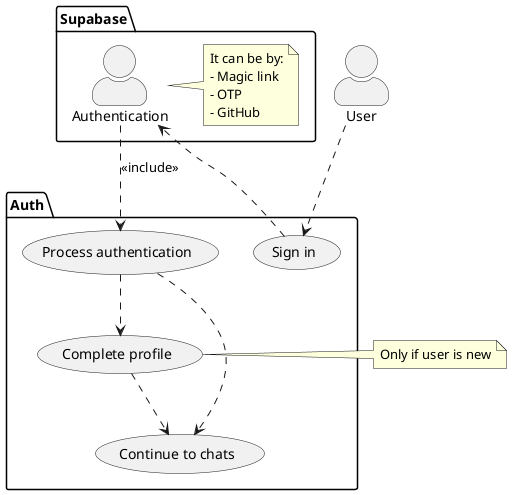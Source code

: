 @startuml sig_in_use_case

skinparam ActorStyle awesome

actor User

package Supabase {
    actor Authentication as supa_auth

    note right of supa_auth
        It can be by:
        - Magic link
        - OTP
        - GitHub
    end note
}

package "Auth" {
    usecase "Sign in" as sign_in
    usecase "Process authentication" as auth
    usecase "Complete profile" as complete_profile
    usecase "Continue to chats" as continue_to_chats
}

note right of complete_profile
    Only if user is new
end note

User ..> sign_in
sign_in ..> supa_auth
supa_auth ..> auth : <<include>>
complete_profile ..> continue_to_chats
auth ..> complete_profile
auth ..> continue_to_chats

@enduml